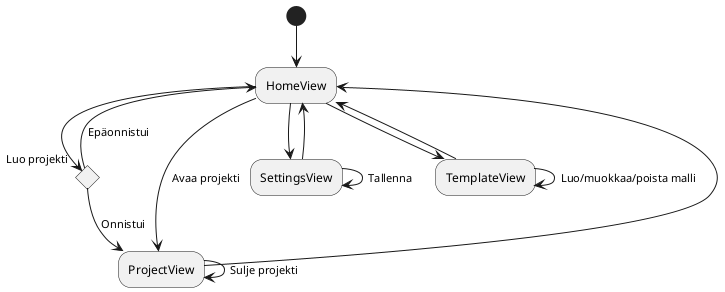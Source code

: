 @startuml

skinparam monochrome true

(*) --> HomeView

if "Luo projekti" then
    -->[Onnistui] ProjectView
else
    -->[Epäonnistui] HomeView
endif

HomeView -->[Avaa projekti] ProjectView
ProjectView --> HomeView
ProjectView -->[Sulje projekti] ProjectView

HomeView --> SettingsView
HomeView --> TemplateView
SettingsView --> HomeView
TemplateView --> HomeView

TemplateView -->[Luo/muokkaa/poista malli] TemplateView
SettingsView -->[Tallenna] SettingsView

@enduml